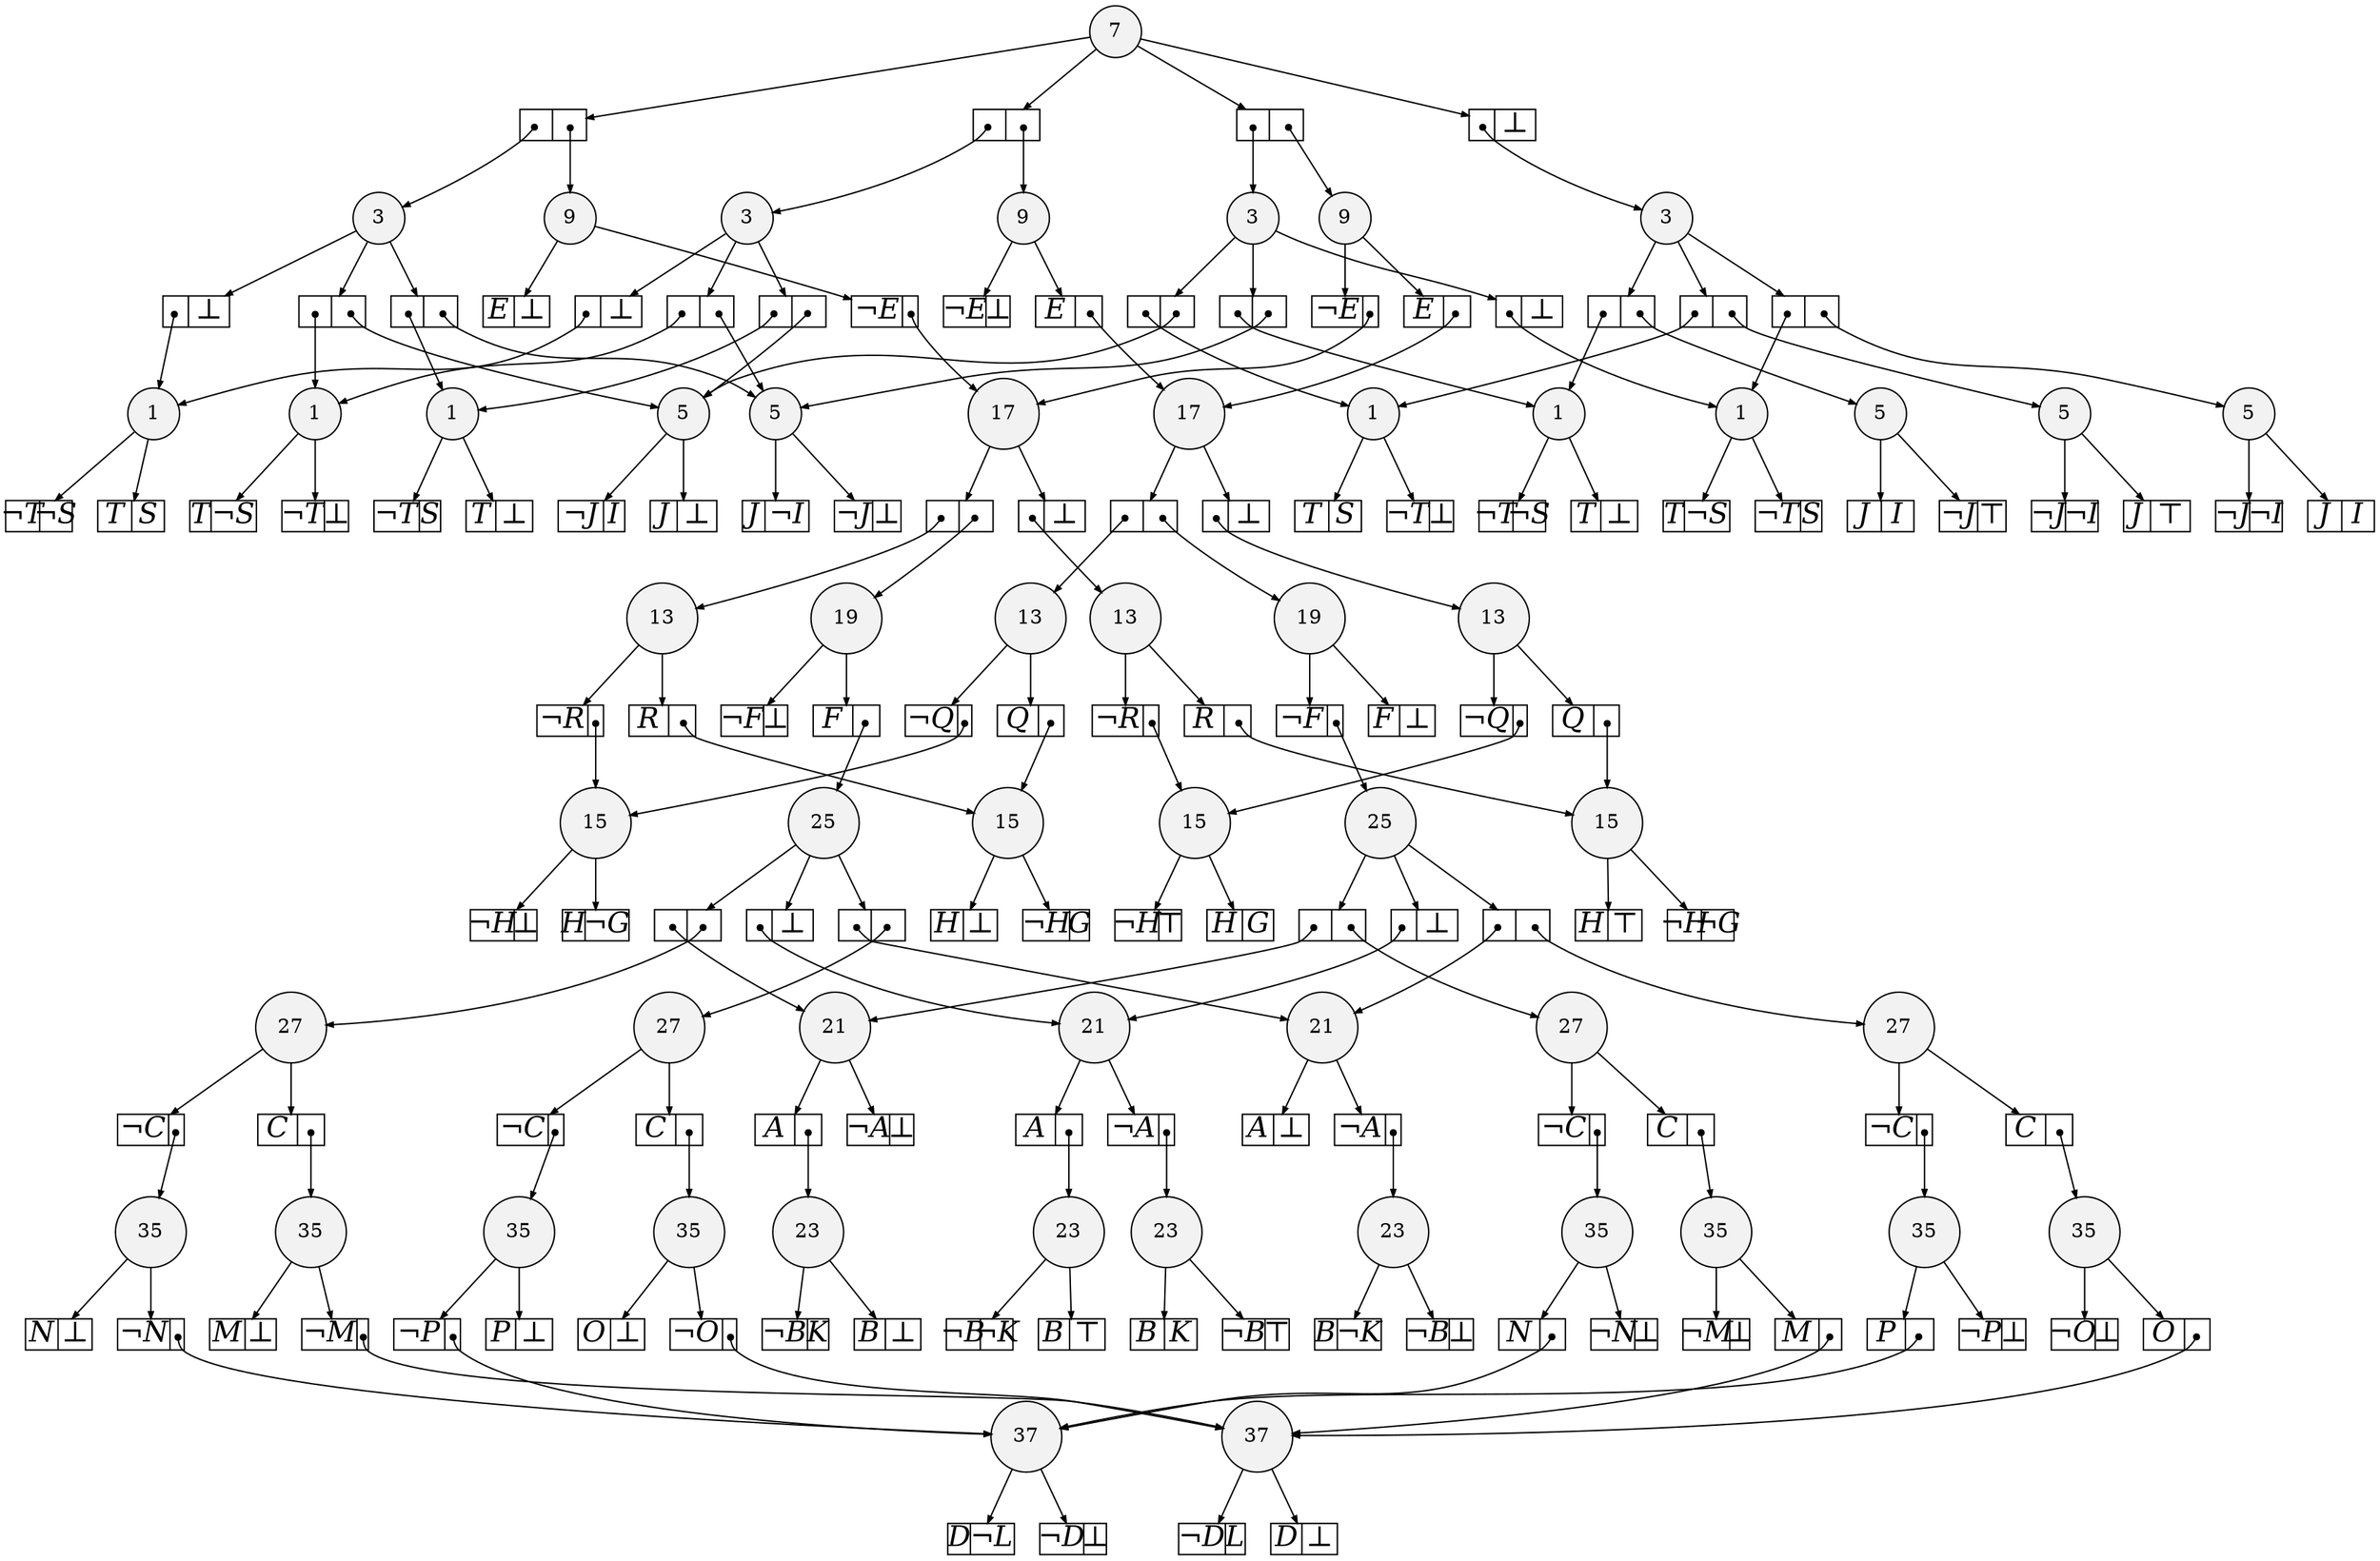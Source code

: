 
digraph sdd {

overlap=false

{rank=same; n467 n469 }
{rank=same; n6529 n6528 n6527 n6526 n6805 n6789 n6531 n6530 }
{rank=same; n6578 n6577 n6806 n6576 }
{rank=same; n6603 n6807 }
{rank=same; n6153 n6154 n6158 n6157 }
{rank=same; n6267 n6266 n6268 }
{rank=same; n6627 n6808 }
{rank=same; n6725 n6809 }
{rank=same; n6687 n6686 n6707 n6706 }
{rank=same; n6703 n6705 n6695 n6698 }
{rank=same; n6831 n6811 n6810 }
{rank=same; n6855 }
{rank=same; n874 n806 n6853 n6835 n626 }
{rank=same; n6852 n6846 n6845 n6854 }
{rank=same; n6823 n6820 n6828 n6821 n6822 n6844 }

n467 [label= "37",style=filled,fillcolor=gray95,shape=circle,height=.25,width=.25]; 
n467e0
      [label= "<L>D|<R>&not;L",
      shape=record,
      fontsize=20,
      fontname="Times-Italic",
      fillcolor=white,
      style=filled,
      fixedsize=true,
      height=.30, 
      width=.65];

n467->n467e0 [arrowsize=.50];
n467e1
      [label= "<L>&not;D|<R>&#8869;",
      shape=record,
      fontsize=20,
      fontname="Times-Italic",
      fillcolor=white,
      style=filled,
      fixedsize=true,
      height=.30, 
      width=.65];

n467->n467e1 [arrowsize=.50];
n469 [label= "37",style=filled,fillcolor=gray95,shape=circle,height=.25,width=.25]; 
n469e0
      [label= "<L>&not;D|<R>L",
      shape=record,
      fontsize=20,
      fontname="Times-Italic",
      fillcolor=white,
      style=filled,
      fixedsize=true,
      height=.30, 
      width=.65];

n469->n469e0 [arrowsize=.50];
n469e1
      [label= "<L>D|<R>&#8869;",
      shape=record,
      fontsize=20,
      fontname="Times-Italic",
      fillcolor=white,
      style=filled,
      fixedsize=true,
      height=.30, 
      width=.65];

n469->n469e1 [arrowsize=.50];
n6529 [label= "35",style=filled,fillcolor=gray95,shape=circle,height=.25,width=.25]; 
n6529e0
      [label= "<L>N|<R>",
      shape=record,
      fontsize=20,
      fontname="Times-Italic",
      fillcolor=white,
      style=filled,
      fixedsize=true,
      height=.30, 
      width=.65];

n6529->n6529e0 [arrowsize=.50];
n6529e0:R:c->n467 [arrowsize=.50,tailclip=false,arrowtail=dot,dir=both];
n6529e1
      [label= "<L>&not;N|<R>&#8869;",
      shape=record,
      fontsize=20,
      fontname="Times-Italic",
      fillcolor=white,
      style=filled,
      fixedsize=true,
      height=.30, 
      width=.65];

n6529->n6529e1 [arrowsize=.50];
n6528 [label= "35",style=filled,fillcolor=gray95,shape=circle,height=.25,width=.25]; 
n6528e0
      [label= "<L>M|<R>",
      shape=record,
      fontsize=20,
      fontname="Times-Italic",
      fillcolor=white,
      style=filled,
      fixedsize=true,
      height=.30, 
      width=.65];

n6528->n6528e0 [arrowsize=.50];
n6528e0:R:c->n469 [arrowsize=.50,tailclip=false,arrowtail=dot,dir=both];
n6528e1
      [label= "<L>&not;M|<R>&#8869;",
      shape=record,
      fontsize=20,
      fontname="Times-Italic",
      fillcolor=white,
      style=filled,
      fixedsize=true,
      height=.30, 
      width=.65];

n6528->n6528e1 [arrowsize=.50];
n6527 [label= "35",style=filled,fillcolor=gray95,shape=circle,height=.25,width=.25]; 
n6527e0
      [label= "<L>O|<R>",
      shape=record,
      fontsize=20,
      fontname="Times-Italic",
      fillcolor=white,
      style=filled,
      fixedsize=true,
      height=.30, 
      width=.65];

n6527->n6527e0 [arrowsize=.50];
n6527e0:R:c->n469 [arrowsize=.50,tailclip=false,arrowtail=dot,dir=both];
n6527e1
      [label= "<L>&not;O|<R>&#8869;",
      shape=record,
      fontsize=20,
      fontname="Times-Italic",
      fillcolor=white,
      style=filled,
      fixedsize=true,
      height=.30, 
      width=.65];

n6527->n6527e1 [arrowsize=.50];
n6526 [label= "35",style=filled,fillcolor=gray95,shape=circle,height=.25,width=.25]; 
n6526e0
      [label= "<L>P|<R>",
      shape=record,
      fontsize=20,
      fontname="Times-Italic",
      fillcolor=white,
      style=filled,
      fixedsize=true,
      height=.30, 
      width=.65];

n6526->n6526e0 [arrowsize=.50];
n6526e0:R:c->n467 [arrowsize=.50,tailclip=false,arrowtail=dot,dir=both];
n6526e1
      [label= "<L>&not;P|<R>&#8869;",
      shape=record,
      fontsize=20,
      fontname="Times-Italic",
      fillcolor=white,
      style=filled,
      fixedsize=true,
      height=.30, 
      width=.65];

n6526->n6526e1 [arrowsize=.50];
n6805 [label= "35",style=filled,fillcolor=gray95,shape=circle,height=.25,width=.25]; 
n6805e0
      [label= "<L>&not;P|<R>",
      shape=record,
      fontsize=20,
      fontname="Times-Italic",
      fillcolor=white,
      style=filled,
      fixedsize=true,
      height=.30, 
      width=.65];

n6805->n6805e0 [arrowsize=.50];
n6805e0:R:c->n467 [arrowsize=.50,tailclip=false,arrowtail=dot,dir=both];
n6805e1
      [label= "<L>P|<R>&#8869;",
      shape=record,
      fontsize=20,
      fontname="Times-Italic",
      fillcolor=white,
      style=filled,
      fixedsize=true,
      height=.30, 
      width=.65];

n6805->n6805e1 [arrowsize=.50];
n6789 [label= "35",style=filled,fillcolor=gray95,shape=circle,height=.25,width=.25]; 
n6789e0
      [label= "<L>&not;O|<R>",
      shape=record,
      fontsize=20,
      fontname="Times-Italic",
      fillcolor=white,
      style=filled,
      fixedsize=true,
      height=.30, 
      width=.65];

n6789->n6789e0 [arrowsize=.50];
n6789e0:R:c->n469 [arrowsize=.50,tailclip=false,arrowtail=dot,dir=both];
n6789e1
      [label= "<L>O|<R>&#8869;",
      shape=record,
      fontsize=20,
      fontname="Times-Italic",
      fillcolor=white,
      style=filled,
      fixedsize=true,
      height=.30, 
      width=.65];

n6789->n6789e1 [arrowsize=.50];
n6531 [label= "35",style=filled,fillcolor=gray95,shape=circle,height=.25,width=.25]; 
n6531e0
      [label= "<L>&not;N|<R>",
      shape=record,
      fontsize=20,
      fontname="Times-Italic",
      fillcolor=white,
      style=filled,
      fixedsize=true,
      height=.30, 
      width=.65];

n6531->n6531e0 [arrowsize=.50];
n6531e0:R:c->n467 [arrowsize=.50,tailclip=false,arrowtail=dot,dir=both];
n6531e1
      [label= "<L>N|<R>&#8869;",
      shape=record,
      fontsize=20,
      fontname="Times-Italic",
      fillcolor=white,
      style=filled,
      fixedsize=true,
      height=.30, 
      width=.65];

n6531->n6531e1 [arrowsize=.50];
n6530 [label= "35",style=filled,fillcolor=gray95,shape=circle,height=.25,width=.25]; 
n6530e0
      [label= "<L>&not;M|<R>",
      shape=record,
      fontsize=20,
      fontname="Times-Italic",
      fillcolor=white,
      style=filled,
      fixedsize=true,
      height=.30, 
      width=.65];

n6530->n6530e0 [arrowsize=.50];
n6530e0:R:c->n469 [arrowsize=.50,tailclip=false,arrowtail=dot,dir=both];
n6530e1
      [label= "<L>M|<R>&#8869;",
      shape=record,
      fontsize=20,
      fontname="Times-Italic",
      fillcolor=white,
      style=filled,
      fixedsize=true,
      height=.30, 
      width=.65];

n6530->n6530e1 [arrowsize=.50];
n6578 [label= "27",style=filled,fillcolor=gray95,shape=circle,height=.25,width=.25]; 
n6578e0
      [label= "<L>&not;C|<R>",
      shape=record,
      fontsize=20,
      fontname="Times-Italic",
      fillcolor=white,
      style=filled,
      fixedsize=true,
      height=.30, 
      width=.65];

n6578->n6578e0 [arrowsize=.50];
n6578e0:R:c->n6529 [arrowsize=.50,tailclip=false,arrowtail=dot,dir=both];
n6578e1
      [label= "<L>C|<R>",
      shape=record,
      fontsize=20,
      fontname="Times-Italic",
      fillcolor=white,
      style=filled,
      fixedsize=true,
      height=.30, 
      width=.65];

n6578->n6578e1 [arrowsize=.50];
n6578e1:R:c->n6528 [arrowsize=.50,tailclip=false,arrowtail=dot,dir=both];
n6577 [label= "27",style=filled,fillcolor=gray95,shape=circle,height=.25,width=.25]; 
n6577e0
      [label= "<L>C|<R>",
      shape=record,
      fontsize=20,
      fontname="Times-Italic",
      fillcolor=white,
      style=filled,
      fixedsize=true,
      height=.30, 
      width=.65];

n6577->n6577e0 [arrowsize=.50];
n6577e0:R:c->n6527 [arrowsize=.50,tailclip=false,arrowtail=dot,dir=both];
n6577e1
      [label= "<L>&not;C|<R>",
      shape=record,
      fontsize=20,
      fontname="Times-Italic",
      fillcolor=white,
      style=filled,
      fixedsize=true,
      height=.30, 
      width=.65];

n6577->n6577e1 [arrowsize=.50];
n6577e1:R:c->n6526 [arrowsize=.50,tailclip=false,arrowtail=dot,dir=both];
n6806 [label= "27",style=filled,fillcolor=gray95,shape=circle,height=.25,width=.25]; 
n6806e0
      [label= "<L>&not;C|<R>",
      shape=record,
      fontsize=20,
      fontname="Times-Italic",
      fillcolor=white,
      style=filled,
      fixedsize=true,
      height=.30, 
      width=.65];

n6806->n6806e0 [arrowsize=.50];
n6806e0:R:c->n6805 [arrowsize=.50,tailclip=false,arrowtail=dot,dir=both];
n6806e1
      [label= "<L>C|<R>",
      shape=record,
      fontsize=20,
      fontname="Times-Italic",
      fillcolor=white,
      style=filled,
      fixedsize=true,
      height=.30, 
      width=.65];

n6806->n6806e1 [arrowsize=.50];
n6806e1:R:c->n6789 [arrowsize=.50,tailclip=false,arrowtail=dot,dir=both];
n6576 [label= "27",style=filled,fillcolor=gray95,shape=circle,height=.25,width=.25]; 
n6576e0
      [label= "<L>&not;C|<R>",
      shape=record,
      fontsize=20,
      fontname="Times-Italic",
      fillcolor=white,
      style=filled,
      fixedsize=true,
      height=.30, 
      width=.65];

n6576->n6576e0 [arrowsize=.50];
n6576e0:R:c->n6531 [arrowsize=.50,tailclip=false,arrowtail=dot,dir=both];
n6576e1
      [label= "<L>C|<R>",
      shape=record,
      fontsize=20,
      fontname="Times-Italic",
      fillcolor=white,
      style=filled,
      fixedsize=true,
      height=.30, 
      width=.65];

n6576->n6576e1 [arrowsize=.50];
n6576e1:R:c->n6530 [arrowsize=.50,tailclip=false,arrowtail=dot,dir=both];
n6603 [label= "25",style=filled,fillcolor=gray95,shape=circle,height=.25,width=.25]; 
n6603e0
      [label= "<L>|<R>",
      shape=record,
      fontsize=20,
      fontname="Times-Italic",
      fillcolor=white,
      style=filled,
      fixedsize=true,
      height=.30, 
      width=.65];

n6603->n6603e0 [arrowsize=.50];
n6603e0:L:c->n6267 [arrowsize=.50,tailclip=false,arrowtail=dot,dir=both];
n6603e0:R:c->n6578 [arrowsize=.50,tailclip=false,arrowtail=dot,dir=both];
n6603e1
      [label= "<L>|<R>",
      shape=record,
      fontsize=20,
      fontname="Times-Italic",
      fillcolor=white,
      style=filled,
      fixedsize=true,
      height=.30, 
      width=.65];

n6603->n6603e1 [arrowsize=.50];
n6603e1:L:c->n6266 [arrowsize=.50,tailclip=false,arrowtail=dot,dir=both];
n6603e1:R:c->n6577 [arrowsize=.50,tailclip=false,arrowtail=dot,dir=both];
n6603e2
      [label= "<L>|<R>&#8869;",
      shape=record,
      fontsize=20,
      fontname="Times-Italic",
      fillcolor=white,
      style=filled,
      fixedsize=true,
      height=.30, 
      width=.65];

n6603->n6603e2 [arrowsize=.50];
n6603e2:L:c->n6268 [arrowsize=.50,tailclip=false,arrowtail=dot,dir=both];
n6807 [label= "25",style=filled,fillcolor=gray95,shape=circle,height=.25,width=.25]; 
n6807e0
      [label= "<L>|<R>",
      shape=record,
      fontsize=20,
      fontname="Times-Italic",
      fillcolor=white,
      style=filled,
      fixedsize=true,
      height=.30, 
      width=.65];

n6807->n6807e0 [arrowsize=.50];
n6807e0:L:c->n6266 [arrowsize=.50,tailclip=false,arrowtail=dot,dir=both];
n6807e0:R:c->n6806 [arrowsize=.50,tailclip=false,arrowtail=dot,dir=both];
n6807e1
      [label= "<L>|<R>",
      shape=record,
      fontsize=20,
      fontname="Times-Italic",
      fillcolor=white,
      style=filled,
      fixedsize=true,
      height=.30, 
      width=.65];

n6807->n6807e1 [arrowsize=.50];
n6807e1:L:c->n6267 [arrowsize=.50,tailclip=false,arrowtail=dot,dir=both];
n6807e1:R:c->n6576 [arrowsize=.50,tailclip=false,arrowtail=dot,dir=both];
n6807e2
      [label= "<L>|<R>&#8869;",
      shape=record,
      fontsize=20,
      fontname="Times-Italic",
      fillcolor=white,
      style=filled,
      fixedsize=true,
      height=.30, 
      width=.65];

n6807->n6807e2 [arrowsize=.50];
n6807e2:L:c->n6268 [arrowsize=.50,tailclip=false,arrowtail=dot,dir=both];
n6153 [label= "23",style=filled,fillcolor=gray95,shape=circle,height=.25,width=.25]; 
n6153e0
      [label= "<L>&not;B|<R>K",
      shape=record,
      fontsize=20,
      fontname="Times-Italic",
      fillcolor=white,
      style=filled,
      fixedsize=true,
      height=.30, 
      width=.65];

n6153->n6153e0 [arrowsize=.50];
n6153e1
      [label= "<L>B|<R>&#8869;",
      shape=record,
      fontsize=20,
      fontname="Times-Italic",
      fillcolor=white,
      style=filled,
      fixedsize=true,
      height=.30, 
      width=.65];

n6153->n6153e1 [arrowsize=.50];
n6154 [label= "23",style=filled,fillcolor=gray95,shape=circle,height=.25,width=.25]; 
n6154e0
      [label= "<L>B|<R>&not;K",
      shape=record,
      fontsize=20,
      fontname="Times-Italic",
      fillcolor=white,
      style=filled,
      fixedsize=true,
      height=.30, 
      width=.65];

n6154->n6154e0 [arrowsize=.50];
n6154e1
      [label= "<L>&not;B|<R>&#8869;",
      shape=record,
      fontsize=20,
      fontname="Times-Italic",
      fillcolor=white,
      style=filled,
      fixedsize=true,
      height=.30, 
      width=.65];

n6154->n6154e1 [arrowsize=.50];
n6158 [label= "23",style=filled,fillcolor=gray95,shape=circle,height=.25,width=.25]; 
n6158e0
      [label= "<L>B|<R>K",
      shape=record,
      fontsize=20,
      fontname="Times-Italic",
      fillcolor=white,
      style=filled,
      fixedsize=true,
      height=.30, 
      width=.65];

n6158->n6158e0 [arrowsize=.50];
n6158e1
      [label= "<L>&not;B|<R>&#8868;",
      shape=record,
      fontsize=20,
      fontname="Times-Italic",
      fillcolor=white,
      style=filled,
      fixedsize=true,
      height=.30, 
      width=.65];

n6158->n6158e1 [arrowsize=.50];
n6157 [label= "23",style=filled,fillcolor=gray95,shape=circle,height=.25,width=.25]; 
n6157e0
      [label= "<L>&not;B|<R>&not;K",
      shape=record,
      fontsize=20,
      fontname="Times-Italic",
      fillcolor=white,
      style=filled,
      fixedsize=true,
      height=.30, 
      width=.65];

n6157->n6157e0 [arrowsize=.50];
n6157e1
      [label= "<L>B|<R>&#8868;",
      shape=record,
      fontsize=20,
      fontname="Times-Italic",
      fillcolor=white,
      style=filled,
      fixedsize=true,
      height=.30, 
      width=.65];

n6157->n6157e1 [arrowsize=.50];
n6267 [label= "21",style=filled,fillcolor=gray95,shape=circle,height=.25,width=.25]; 
n6267e0
      [label= "<L>A|<R>",
      shape=record,
      fontsize=20,
      fontname="Times-Italic",
      fillcolor=white,
      style=filled,
      fixedsize=true,
      height=.30, 
      width=.65];

n6267->n6267e0 [arrowsize=.50];
n6267e0:R:c->n6153 [arrowsize=.50,tailclip=false,arrowtail=dot,dir=both];
n6267e1
      [label= "<L>&not;A|<R>&#8869;",
      shape=record,
      fontsize=20,
      fontname="Times-Italic",
      fillcolor=white,
      style=filled,
      fixedsize=true,
      height=.30, 
      width=.65];

n6267->n6267e1 [arrowsize=.50];
n6266 [label= "21",style=filled,fillcolor=gray95,shape=circle,height=.25,width=.25]; 
n6266e0
      [label= "<L>&not;A|<R>",
      shape=record,
      fontsize=20,
      fontname="Times-Italic",
      fillcolor=white,
      style=filled,
      fixedsize=true,
      height=.30, 
      width=.65];

n6266->n6266e0 [arrowsize=.50];
n6266e0:R:c->n6154 [arrowsize=.50,tailclip=false,arrowtail=dot,dir=both];
n6266e1
      [label= "<L>A|<R>&#8869;",
      shape=record,
      fontsize=20,
      fontname="Times-Italic",
      fillcolor=white,
      style=filled,
      fixedsize=true,
      height=.30, 
      width=.65];

n6266->n6266e1 [arrowsize=.50];
n6268 [label= "21",style=filled,fillcolor=gray95,shape=circle,height=.25,width=.25]; 
n6268e0
      [label= "<L>&not;A|<R>",
      shape=record,
      fontsize=20,
      fontname="Times-Italic",
      fillcolor=white,
      style=filled,
      fixedsize=true,
      height=.30, 
      width=.65];

n6268->n6268e0 [arrowsize=.50];
n6268e0:R:c->n6158 [arrowsize=.50,tailclip=false,arrowtail=dot,dir=both];
n6268e1
      [label= "<L>A|<R>",
      shape=record,
      fontsize=20,
      fontname="Times-Italic",
      fillcolor=white,
      style=filled,
      fixedsize=true,
      height=.30, 
      width=.65];

n6268->n6268e1 [arrowsize=.50];
n6268e1:R:c->n6157 [arrowsize=.50,tailclip=false,arrowtail=dot,dir=both];
n6627 [label= "19",style=filled,fillcolor=gray95,shape=circle,height=.25,width=.25]; 
n6627e0
      [label= "<L>&not;F|<R>",
      shape=record,
      fontsize=20,
      fontname="Times-Italic",
      fillcolor=white,
      style=filled,
      fixedsize=true,
      height=.30, 
      width=.65];

n6627->n6627e0 [arrowsize=.50];
n6627e0:R:c->n6603 [arrowsize=.50,tailclip=false,arrowtail=dot,dir=both];
n6627e1
      [label= "<L>F|<R>&#8869;",
      shape=record,
      fontsize=20,
      fontname="Times-Italic",
      fillcolor=white,
      style=filled,
      fixedsize=true,
      height=.30, 
      width=.65];

n6627->n6627e1 [arrowsize=.50];
n6808 [label= "19",style=filled,fillcolor=gray95,shape=circle,height=.25,width=.25]; 
n6808e0
      [label= "<L>F|<R>",
      shape=record,
      fontsize=20,
      fontname="Times-Italic",
      fillcolor=white,
      style=filled,
      fixedsize=true,
      height=.30, 
      width=.65];

n6808->n6808e0 [arrowsize=.50];
n6808e0:R:c->n6807 [arrowsize=.50,tailclip=false,arrowtail=dot,dir=both];
n6808e1
      [label= "<L>&not;F|<R>&#8869;",
      shape=record,
      fontsize=20,
      fontname="Times-Italic",
      fillcolor=white,
      style=filled,
      fixedsize=true,
      height=.30, 
      width=.65];

n6808->n6808e1 [arrowsize=.50];
n6725 [label= "17",style=filled,fillcolor=gray95,shape=circle,height=.25,width=.25]; 
n6725e0
      [label= "<L>|<R>",
      shape=record,
      fontsize=20,
      fontname="Times-Italic",
      fillcolor=white,
      style=filled,
      fixedsize=true,
      height=.30, 
      width=.65];

n6725->n6725e0 [arrowsize=.50];
n6725e0:L:c->n6703 [arrowsize=.50,tailclip=false,arrowtail=dot,dir=both];
n6725e0:R:c->n6627 [arrowsize=.50,tailclip=false,arrowtail=dot,dir=both];
n6725e1
      [label= "<L>|<R>&#8869;",
      shape=record,
      fontsize=20,
      fontname="Times-Italic",
      fillcolor=white,
      style=filled,
      fixedsize=true,
      height=.30, 
      width=.65];

n6725->n6725e1 [arrowsize=.50];
n6725e1:L:c->n6705 [arrowsize=.50,tailclip=false,arrowtail=dot,dir=both];
n6809 [label= "17",style=filled,fillcolor=gray95,shape=circle,height=.25,width=.25]; 
n6809e0
      [label= "<L>|<R>",
      shape=record,
      fontsize=20,
      fontname="Times-Italic",
      fillcolor=white,
      style=filled,
      fixedsize=true,
      height=.30, 
      width=.65];

n6809->n6809e0 [arrowsize=.50];
n6809e0:L:c->n6695 [arrowsize=.50,tailclip=false,arrowtail=dot,dir=both];
n6809e0:R:c->n6808 [arrowsize=.50,tailclip=false,arrowtail=dot,dir=both];
n6809e1
      [label= "<L>|<R>&#8869;",
      shape=record,
      fontsize=20,
      fontname="Times-Italic",
      fillcolor=white,
      style=filled,
      fixedsize=true,
      height=.30, 
      width=.65];

n6809->n6809e1 [arrowsize=.50];
n6809e1:L:c->n6698 [arrowsize=.50,tailclip=false,arrowtail=dot,dir=both];
n6687 [label= "15",style=filled,fillcolor=gray95,shape=circle,height=.25,width=.25]; 
n6687e0
      [label= "<L>&not;H|<R>G",
      shape=record,
      fontsize=20,
      fontname="Times-Italic",
      fillcolor=white,
      style=filled,
      fixedsize=true,
      height=.30, 
      width=.65];

n6687->n6687e0 [arrowsize=.50];
n6687e1
      [label= "<L>H|<R>&#8869;",
      shape=record,
      fontsize=20,
      fontname="Times-Italic",
      fillcolor=white,
      style=filled,
      fixedsize=true,
      height=.30, 
      width=.65];

n6687->n6687e1 [arrowsize=.50];
n6686 [label= "15",style=filled,fillcolor=gray95,shape=circle,height=.25,width=.25]; 
n6686e0
      [label= "<L>H|<R>&not;G",
      shape=record,
      fontsize=20,
      fontname="Times-Italic",
      fillcolor=white,
      style=filled,
      fixedsize=true,
      height=.30, 
      width=.65];

n6686->n6686e0 [arrowsize=.50];
n6686e1
      [label= "<L>&not;H|<R>&#8869;",
      shape=record,
      fontsize=20,
      fontname="Times-Italic",
      fillcolor=white,
      style=filled,
      fixedsize=true,
      height=.30, 
      width=.65];

n6686->n6686e1 [arrowsize=.50];
n6707 [label= "15",style=filled,fillcolor=gray95,shape=circle,height=.25,width=.25]; 
n6707e0
      [label= "<L>&not;H|<R>&not;G",
      shape=record,
      fontsize=20,
      fontname="Times-Italic",
      fillcolor=white,
      style=filled,
      fixedsize=true,
      height=.30, 
      width=.65];

n6707->n6707e0 [arrowsize=.50];
n6707e1
      [label= "<L>H|<R>&#8868;",
      shape=record,
      fontsize=20,
      fontname="Times-Italic",
      fillcolor=white,
      style=filled,
      fixedsize=true,
      height=.30, 
      width=.65];

n6707->n6707e1 [arrowsize=.50];
n6706 [label= "15",style=filled,fillcolor=gray95,shape=circle,height=.25,width=.25]; 
n6706e0
      [label= "<L>H|<R>G",
      shape=record,
      fontsize=20,
      fontname="Times-Italic",
      fillcolor=white,
      style=filled,
      fixedsize=true,
      height=.30, 
      width=.65];

n6706->n6706e0 [arrowsize=.50];
n6706e1
      [label= "<L>&not;H|<R>&#8868;",
      shape=record,
      fontsize=20,
      fontname="Times-Italic",
      fillcolor=white,
      style=filled,
      fixedsize=true,
      height=.30, 
      width=.65];

n6706->n6706e1 [arrowsize=.50];
n6703 [label= "13",style=filled,fillcolor=gray95,shape=circle,height=.25,width=.25]; 
n6703e0
      [label= "<L>Q|<R>",
      shape=record,
      fontsize=20,
      fontname="Times-Italic",
      fillcolor=white,
      style=filled,
      fixedsize=true,
      height=.30, 
      width=.65];

n6703->n6703e0 [arrowsize=.50];
n6703e0:R:c->n6687 [arrowsize=.50,tailclip=false,arrowtail=dot,dir=both];
n6703e1
      [label= "<L>&not;Q|<R>",
      shape=record,
      fontsize=20,
      fontname="Times-Italic",
      fillcolor=white,
      style=filled,
      fixedsize=true,
      height=.30, 
      width=.65];

n6703->n6703e1 [arrowsize=.50];
n6703e1:R:c->n6686 [arrowsize=.50,tailclip=false,arrowtail=dot,dir=both];
n6705 [label= "13",style=filled,fillcolor=gray95,shape=circle,height=.25,width=.25]; 
n6705e0
      [label= "<L>Q|<R>",
      shape=record,
      fontsize=20,
      fontname="Times-Italic",
      fillcolor=white,
      style=filled,
      fixedsize=true,
      height=.30, 
      width=.65];

n6705->n6705e0 [arrowsize=.50];
n6705e0:R:c->n6707 [arrowsize=.50,tailclip=false,arrowtail=dot,dir=both];
n6705e1
      [label= "<L>&not;Q|<R>",
      shape=record,
      fontsize=20,
      fontname="Times-Italic",
      fillcolor=white,
      style=filled,
      fixedsize=true,
      height=.30, 
      width=.65];

n6705->n6705e1 [arrowsize=.50];
n6705e1:R:c->n6706 [arrowsize=.50,tailclip=false,arrowtail=dot,dir=both];
n6695 [label= "13",style=filled,fillcolor=gray95,shape=circle,height=.25,width=.25]; 
n6695e0
      [label= "<L>R|<R>",
      shape=record,
      fontsize=20,
      fontname="Times-Italic",
      fillcolor=white,
      style=filled,
      fixedsize=true,
      height=.30, 
      width=.65];

n6695->n6695e0 [arrowsize=.50];
n6695e0:R:c->n6687 [arrowsize=.50,tailclip=false,arrowtail=dot,dir=both];
n6695e1
      [label= "<L>&not;R|<R>",
      shape=record,
      fontsize=20,
      fontname="Times-Italic",
      fillcolor=white,
      style=filled,
      fixedsize=true,
      height=.30, 
      width=.65];

n6695->n6695e1 [arrowsize=.50];
n6695e1:R:c->n6686 [arrowsize=.50,tailclip=false,arrowtail=dot,dir=both];
n6698 [label= "13",style=filled,fillcolor=gray95,shape=circle,height=.25,width=.25]; 
n6698e0
      [label= "<L>R|<R>",
      shape=record,
      fontsize=20,
      fontname="Times-Italic",
      fillcolor=white,
      style=filled,
      fixedsize=true,
      height=.30, 
      width=.65];

n6698->n6698e0 [arrowsize=.50];
n6698e0:R:c->n6707 [arrowsize=.50,tailclip=false,arrowtail=dot,dir=both];
n6698e1
      [label= "<L>&not;R|<R>",
      shape=record,
      fontsize=20,
      fontname="Times-Italic",
      fillcolor=white,
      style=filled,
      fixedsize=true,
      height=.30, 
      width=.65];

n6698->n6698e1 [arrowsize=.50];
n6698e1:R:c->n6706 [arrowsize=.50,tailclip=false,arrowtail=dot,dir=both];
n6831 [label= "9",style=filled,fillcolor=gray95,shape=circle,height=.25,width=.25]; 
n6831e0
      [label= "<L>E|<R>",
      shape=record,
      fontsize=20,
      fontname="Times-Italic",
      fillcolor=white,
      style=filled,
      fixedsize=true,
      height=.30, 
      width=.65];

n6831->n6831e0 [arrowsize=.50];
n6831e0:R:c->n6725 [arrowsize=.50,tailclip=false,arrowtail=dot,dir=both];
n6831e1
      [label= "<L>&not;E|<R>&#8869;",
      shape=record,
      fontsize=20,
      fontname="Times-Italic",
      fillcolor=white,
      style=filled,
      fixedsize=true,
      height=.30, 
      width=.65];

n6831->n6831e1 [arrowsize=.50];
n6811 [label= "9",style=filled,fillcolor=gray95,shape=circle,height=.25,width=.25]; 
n6811e0
      [label= "<L>&not;E|<R>",
      shape=record,
      fontsize=20,
      fontname="Times-Italic",
      fillcolor=white,
      style=filled,
      fixedsize=true,
      height=.30, 
      width=.65];

n6811->n6811e0 [arrowsize=.50];
n6811e0:R:c->n6809 [arrowsize=.50,tailclip=false,arrowtail=dot,dir=both];
n6811e1
      [label= "<L>E|<R>&#8869;",
      shape=record,
      fontsize=20,
      fontname="Times-Italic",
      fillcolor=white,
      style=filled,
      fixedsize=true,
      height=.30, 
      width=.65];

n6811->n6811e1 [arrowsize=.50];
n6810 [label= "9",style=filled,fillcolor=gray95,shape=circle,height=.25,width=.25]; 
n6810e0
      [label= "<L>&not;E|<R>",
      shape=record,
      fontsize=20,
      fontname="Times-Italic",
      fillcolor=white,
      style=filled,
      fixedsize=true,
      height=.30, 
      width=.65];

n6810->n6810e0 [arrowsize=.50];
n6810e0:R:c->n6809 [arrowsize=.50,tailclip=false,arrowtail=dot,dir=both];
n6810e1
      [label= "<L>E|<R>",
      shape=record,
      fontsize=20,
      fontname="Times-Italic",
      fillcolor=white,
      style=filled,
      fixedsize=true,
      height=.30, 
      width=.65];

n6810->n6810e1 [arrowsize=.50];
n6810e1:R:c->n6725 [arrowsize=.50,tailclip=false,arrowtail=dot,dir=both];
n6855 [label= "7",style=filled,fillcolor=gray95,shape=circle,height=.25,width=.25]; 
n6855e0
      [label= "<L>|<R>",
      shape=record,
      fontsize=20,
      fontname="Times-Italic",
      fillcolor=white,
      style=filled,
      fixedsize=true,
      height=.30, 
      width=.65];

n6855->n6855e0 [arrowsize=.50];
n6855e0:L:c->n6852 [arrowsize=.50,tailclip=false,arrowtail=dot,dir=both];
n6855e0:R:c->n6831 [arrowsize=.50,tailclip=false,arrowtail=dot,dir=both];
n6855e1
      [label= "<L>|<R>",
      shape=record,
      fontsize=20,
      fontname="Times-Italic",
      fillcolor=white,
      style=filled,
      fixedsize=true,
      height=.30, 
      width=.65];

n6855->n6855e1 [arrowsize=.50];
n6855e1:L:c->n6846 [arrowsize=.50,tailclip=false,arrowtail=dot,dir=both];
n6855e1:R:c->n6811 [arrowsize=.50,tailclip=false,arrowtail=dot,dir=both];
n6855e2
      [label= "<L>|<R>",
      shape=record,
      fontsize=20,
      fontname="Times-Italic",
      fillcolor=white,
      style=filled,
      fixedsize=true,
      height=.30, 
      width=.65];

n6855->n6855e2 [arrowsize=.50];
n6855e2:L:c->n6845 [arrowsize=.50,tailclip=false,arrowtail=dot,dir=both];
n6855e2:R:c->n6810 [arrowsize=.50,tailclip=false,arrowtail=dot,dir=both];
n6855e3
      [label= "<L>|<R>&#8869;",
      shape=record,
      fontsize=20,
      fontname="Times-Italic",
      fillcolor=white,
      style=filled,
      fixedsize=true,
      height=.30, 
      width=.65];

n6855->n6855e3 [arrowsize=.50];
n6855e3:L:c->n6854 [arrowsize=.50,tailclip=false,arrowtail=dot,dir=both];
n874 [label= "5",style=filled,fillcolor=gray95,shape=circle,height=.25,width=.25]; 
n874e0
      [label= "<L>J|<R>&not;I",
      shape=record,
      fontsize=20,
      fontname="Times-Italic",
      fillcolor=white,
      style=filled,
      fixedsize=true,
      height=.30, 
      width=.65];

n874->n874e0 [arrowsize=.50];
n874e1
      [label= "<L>&not;J|<R>&#8869;",
      shape=record,
      fontsize=20,
      fontname="Times-Italic",
      fillcolor=white,
      style=filled,
      fixedsize=true,
      height=.30, 
      width=.65];

n874->n874e1 [arrowsize=.50];
n806 [label= "5",style=filled,fillcolor=gray95,shape=circle,height=.25,width=.25]; 
n806e0
      [label= "<L>&not;J|<R>I",
      shape=record,
      fontsize=20,
      fontname="Times-Italic",
      fillcolor=white,
      style=filled,
      fixedsize=true,
      height=.30, 
      width=.65];

n806->n806e0 [arrowsize=.50];
n806e1
      [label= "<L>J|<R>&#8869;",
      shape=record,
      fontsize=20,
      fontname="Times-Italic",
      fillcolor=white,
      style=filled,
      fixedsize=true,
      height=.30, 
      width=.65];

n806->n806e1 [arrowsize=.50];
n6853 [label= "5",style=filled,fillcolor=gray95,shape=circle,height=.25,width=.25]; 
n6853e0
      [label= "<L>J|<R>I",
      shape=record,
      fontsize=20,
      fontname="Times-Italic",
      fillcolor=white,
      style=filled,
      fixedsize=true,
      height=.30, 
      width=.65];

n6853->n6853e0 [arrowsize=.50];
n6853e1
      [label= "<L>&not;J|<R>&#8868;",
      shape=record,
      fontsize=20,
      fontname="Times-Italic",
      fillcolor=white,
      style=filled,
      fixedsize=true,
      height=.30, 
      width=.65];

n6853->n6853e1 [arrowsize=.50];
n6835 [label= "5",style=filled,fillcolor=gray95,shape=circle,height=.25,width=.25]; 
n6835e0
      [label= "<L>&not;J|<R>&not;I",
      shape=record,
      fontsize=20,
      fontname="Times-Italic",
      fillcolor=white,
      style=filled,
      fixedsize=true,
      height=.30, 
      width=.65];

n6835->n6835e0 [arrowsize=.50];
n6835e1
      [label= "<L>J|<R>&#8868;",
      shape=record,
      fontsize=20,
      fontname="Times-Italic",
      fillcolor=white,
      style=filled,
      fixedsize=true,
      height=.30, 
      width=.65];

n6835->n6835e1 [arrowsize=.50];
n626 [label= "5",style=filled,fillcolor=gray95,shape=circle,height=.25,width=.25]; 
n626e0
      [label= "<L>&not;J|<R>&not;I",
      shape=record,
      fontsize=20,
      fontname="Times-Italic",
      fillcolor=white,
      style=filled,
      fixedsize=true,
      height=.30, 
      width=.65];

n626->n626e0 [arrowsize=.50];
n626e1
      [label= "<L>J|<R>I",
      shape=record,
      fontsize=20,
      fontname="Times-Italic",
      fillcolor=white,
      style=filled,
      fixedsize=true,
      height=.30, 
      width=.65];

n626->n626e1 [arrowsize=.50];
n6852 [label= "3",style=filled,fillcolor=gray95,shape=circle,height=.25,width=.25]; 
n6852e0
      [label= "<L>|<R>",
      shape=record,
      fontsize=20,
      fontname="Times-Italic",
      fillcolor=white,
      style=filled,
      fixedsize=true,
      height=.30, 
      width=.65];

n6852->n6852e0 [arrowsize=.50];
n6852e0:L:c->n6823 [arrowsize=.50,tailclip=false,arrowtail=dot,dir=both];
n6852e0:R:c->n874 [arrowsize=.50,tailclip=false,arrowtail=dot,dir=both];
n6852e1
      [label= "<L>|<R>",
      shape=record,
      fontsize=20,
      fontname="Times-Italic",
      fillcolor=white,
      style=filled,
      fixedsize=true,
      height=.30, 
      width=.65];

n6852->n6852e1 [arrowsize=.50];
n6852e1:L:c->n6820 [arrowsize=.50,tailclip=false,arrowtail=dot,dir=both];
n6852e1:R:c->n806 [arrowsize=.50,tailclip=false,arrowtail=dot,dir=both];
n6852e2
      [label= "<L>|<R>&#8869;",
      shape=record,
      fontsize=20,
      fontname="Times-Italic",
      fillcolor=white,
      style=filled,
      fixedsize=true,
      height=.30, 
      width=.65];

n6852->n6852e2 [arrowsize=.50];
n6852e2:L:c->n6828 [arrowsize=.50,tailclip=false,arrowtail=dot,dir=both];
n6846 [label= "3",style=filled,fillcolor=gray95,shape=circle,height=.25,width=.25]; 
n6846e0
      [label= "<L>|<R>",
      shape=record,
      fontsize=20,
      fontname="Times-Italic",
      fillcolor=white,
      style=filled,
      fixedsize=true,
      height=.30, 
      width=.65];

n6846->n6846e0 [arrowsize=.50];
n6846e0:L:c->n6820 [arrowsize=.50,tailclip=false,arrowtail=dot,dir=both];
n6846e0:R:c->n874 [arrowsize=.50,tailclip=false,arrowtail=dot,dir=both];
n6846e1
      [label= "<L>|<R>",
      shape=record,
      fontsize=20,
      fontname="Times-Italic",
      fillcolor=white,
      style=filled,
      fixedsize=true,
      height=.30, 
      width=.65];

n6846->n6846e1 [arrowsize=.50];
n6846e1:L:c->n6823 [arrowsize=.50,tailclip=false,arrowtail=dot,dir=both];
n6846e1:R:c->n806 [arrowsize=.50,tailclip=false,arrowtail=dot,dir=both];
n6846e2
      [label= "<L>|<R>&#8869;",
      shape=record,
      fontsize=20,
      fontname="Times-Italic",
      fillcolor=white,
      style=filled,
      fixedsize=true,
      height=.30, 
      width=.65];

n6846->n6846e2 [arrowsize=.50];
n6846e2:L:c->n6828 [arrowsize=.50,tailclip=false,arrowtail=dot,dir=both];
n6845 [label= "3",style=filled,fillcolor=gray95,shape=circle,height=.25,width=.25]; 
n6845e0
      [label= "<L>|<R>",
      shape=record,
      fontsize=20,
      fontname="Times-Italic",
      fillcolor=white,
      style=filled,
      fixedsize=true,
      height=.30, 
      width=.65];

n6845->n6845e0 [arrowsize=.50];
n6845e0:L:c->n6821 [arrowsize=.50,tailclip=false,arrowtail=dot,dir=both];
n6845e0:R:c->n874 [arrowsize=.50,tailclip=false,arrowtail=dot,dir=both];
n6845e1
      [label= "<L>|<R>",
      shape=record,
      fontsize=20,
      fontname="Times-Italic",
      fillcolor=white,
      style=filled,
      fixedsize=true,
      height=.30, 
      width=.65];

n6845->n6845e1 [arrowsize=.50];
n6845e1:L:c->n6822 [arrowsize=.50,tailclip=false,arrowtail=dot,dir=both];
n6845e1:R:c->n806 [arrowsize=.50,tailclip=false,arrowtail=dot,dir=both];
n6845e2
      [label= "<L>|<R>&#8869;",
      shape=record,
      fontsize=20,
      fontname="Times-Italic",
      fillcolor=white,
      style=filled,
      fixedsize=true,
      height=.30, 
      width=.65];

n6845->n6845e2 [arrowsize=.50];
n6845e2:L:c->n6844 [arrowsize=.50,tailclip=false,arrowtail=dot,dir=both];
n6854 [label= "3",style=filled,fillcolor=gray95,shape=circle,height=.25,width=.25]; 
n6854e0
      [label= "<L>|<R>",
      shape=record,
      fontsize=20,
      fontname="Times-Italic",
      fillcolor=white,
      style=filled,
      fixedsize=true,
      height=.30, 
      width=.65];

n6854->n6854e0 [arrowsize=.50];
n6854e0:L:c->n6821 [arrowsize=.50,tailclip=false,arrowtail=dot,dir=both];
n6854e0:R:c->n6853 [arrowsize=.50,tailclip=false,arrowtail=dot,dir=both];
n6854e1
      [label= "<L>|<R>",
      shape=record,
      fontsize=20,
      fontname="Times-Italic",
      fillcolor=white,
      style=filled,
      fixedsize=true,
      height=.30, 
      width=.65];

n6854->n6854e1 [arrowsize=.50];
n6854e1:L:c->n6822 [arrowsize=.50,tailclip=false,arrowtail=dot,dir=both];
n6854e1:R:c->n6835 [arrowsize=.50,tailclip=false,arrowtail=dot,dir=both];
n6854e2
      [label= "<L>|<R>",
      shape=record,
      fontsize=20,
      fontname="Times-Italic",
      fillcolor=white,
      style=filled,
      fixedsize=true,
      height=.30, 
      width=.65];

n6854->n6854e2 [arrowsize=.50];
n6854e2:L:c->n6844 [arrowsize=.50,tailclip=false,arrowtail=dot,dir=both];
n6854e2:R:c->n626 [arrowsize=.50,tailclip=false,arrowtail=dot,dir=both];
n6823 [label= "1",style=filled,fillcolor=gray95,shape=circle,height=.25,width=.25]; 
n6823e0
      [label= "<L>T|<R>&not;S",
      shape=record,
      fontsize=20,
      fontname="Times-Italic",
      fillcolor=white,
      style=filled,
      fixedsize=true,
      height=.30, 
      width=.65];

n6823->n6823e0 [arrowsize=.50];
n6823e1
      [label= "<L>&not;T|<R>&#8869;",
      shape=record,
      fontsize=20,
      fontname="Times-Italic",
      fillcolor=white,
      style=filled,
      fixedsize=true,
      height=.30, 
      width=.65];

n6823->n6823e1 [arrowsize=.50];
n6820 [label= "1",style=filled,fillcolor=gray95,shape=circle,height=.25,width=.25]; 
n6820e0
      [label= "<L>&not;T|<R>S",
      shape=record,
      fontsize=20,
      fontname="Times-Italic",
      fillcolor=white,
      style=filled,
      fixedsize=true,
      height=.30, 
      width=.65];

n6820->n6820e0 [arrowsize=.50];
n6820e1
      [label= "<L>T|<R>&#8869;",
      shape=record,
      fontsize=20,
      fontname="Times-Italic",
      fillcolor=white,
      style=filled,
      fixedsize=true,
      height=.30, 
      width=.65];

n6820->n6820e1 [arrowsize=.50];
n6828 [label= "1",style=filled,fillcolor=gray95,shape=circle,height=.25,width=.25]; 
n6828e0
      [label= "<L>&not;T|<R>&not;S",
      shape=record,
      fontsize=20,
      fontname="Times-Italic",
      fillcolor=white,
      style=filled,
      fixedsize=true,
      height=.30, 
      width=.65];

n6828->n6828e0 [arrowsize=.50];
n6828e1
      [label= "<L>T|<R>S",
      shape=record,
      fontsize=20,
      fontname="Times-Italic",
      fillcolor=white,
      style=filled,
      fixedsize=true,
      height=.30, 
      width=.65];

n6828->n6828e1 [arrowsize=.50];
n6821 [label= "1",style=filled,fillcolor=gray95,shape=circle,height=.25,width=.25]; 
n6821e0
      [label= "<L>&not;T|<R>&not;S",
      shape=record,
      fontsize=20,
      fontname="Times-Italic",
      fillcolor=white,
      style=filled,
      fixedsize=true,
      height=.30, 
      width=.65];

n6821->n6821e0 [arrowsize=.50];
n6821e1
      [label= "<L>T|<R>&#8869;",
      shape=record,
      fontsize=20,
      fontname="Times-Italic",
      fillcolor=white,
      style=filled,
      fixedsize=true,
      height=.30, 
      width=.65];

n6821->n6821e1 [arrowsize=.50];
n6822 [label= "1",style=filled,fillcolor=gray95,shape=circle,height=.25,width=.25]; 
n6822e0
      [label= "<L>T|<R>S",
      shape=record,
      fontsize=20,
      fontname="Times-Italic",
      fillcolor=white,
      style=filled,
      fixedsize=true,
      height=.30, 
      width=.65];

n6822->n6822e0 [arrowsize=.50];
n6822e1
      [label= "<L>&not;T|<R>&#8869;",
      shape=record,
      fontsize=20,
      fontname="Times-Italic",
      fillcolor=white,
      style=filled,
      fixedsize=true,
      height=.30, 
      width=.65];

n6822->n6822e1 [arrowsize=.50];
n6844 [label= "1",style=filled,fillcolor=gray95,shape=circle,height=.25,width=.25]; 
n6844e0
      [label= "<L>T|<R>&not;S",
      shape=record,
      fontsize=20,
      fontname="Times-Italic",
      fillcolor=white,
      style=filled,
      fixedsize=true,
      height=.30, 
      width=.65];

n6844->n6844e0 [arrowsize=.50];
n6844e1
      [label= "<L>&not;T|<R>S",
      shape=record,
      fontsize=20,
      fontname="Times-Italic",
      fillcolor=white,
      style=filled,
      fixedsize=true,
      height=.30, 
      width=.65];

n6844->n6844e1 [arrowsize=.50];


}